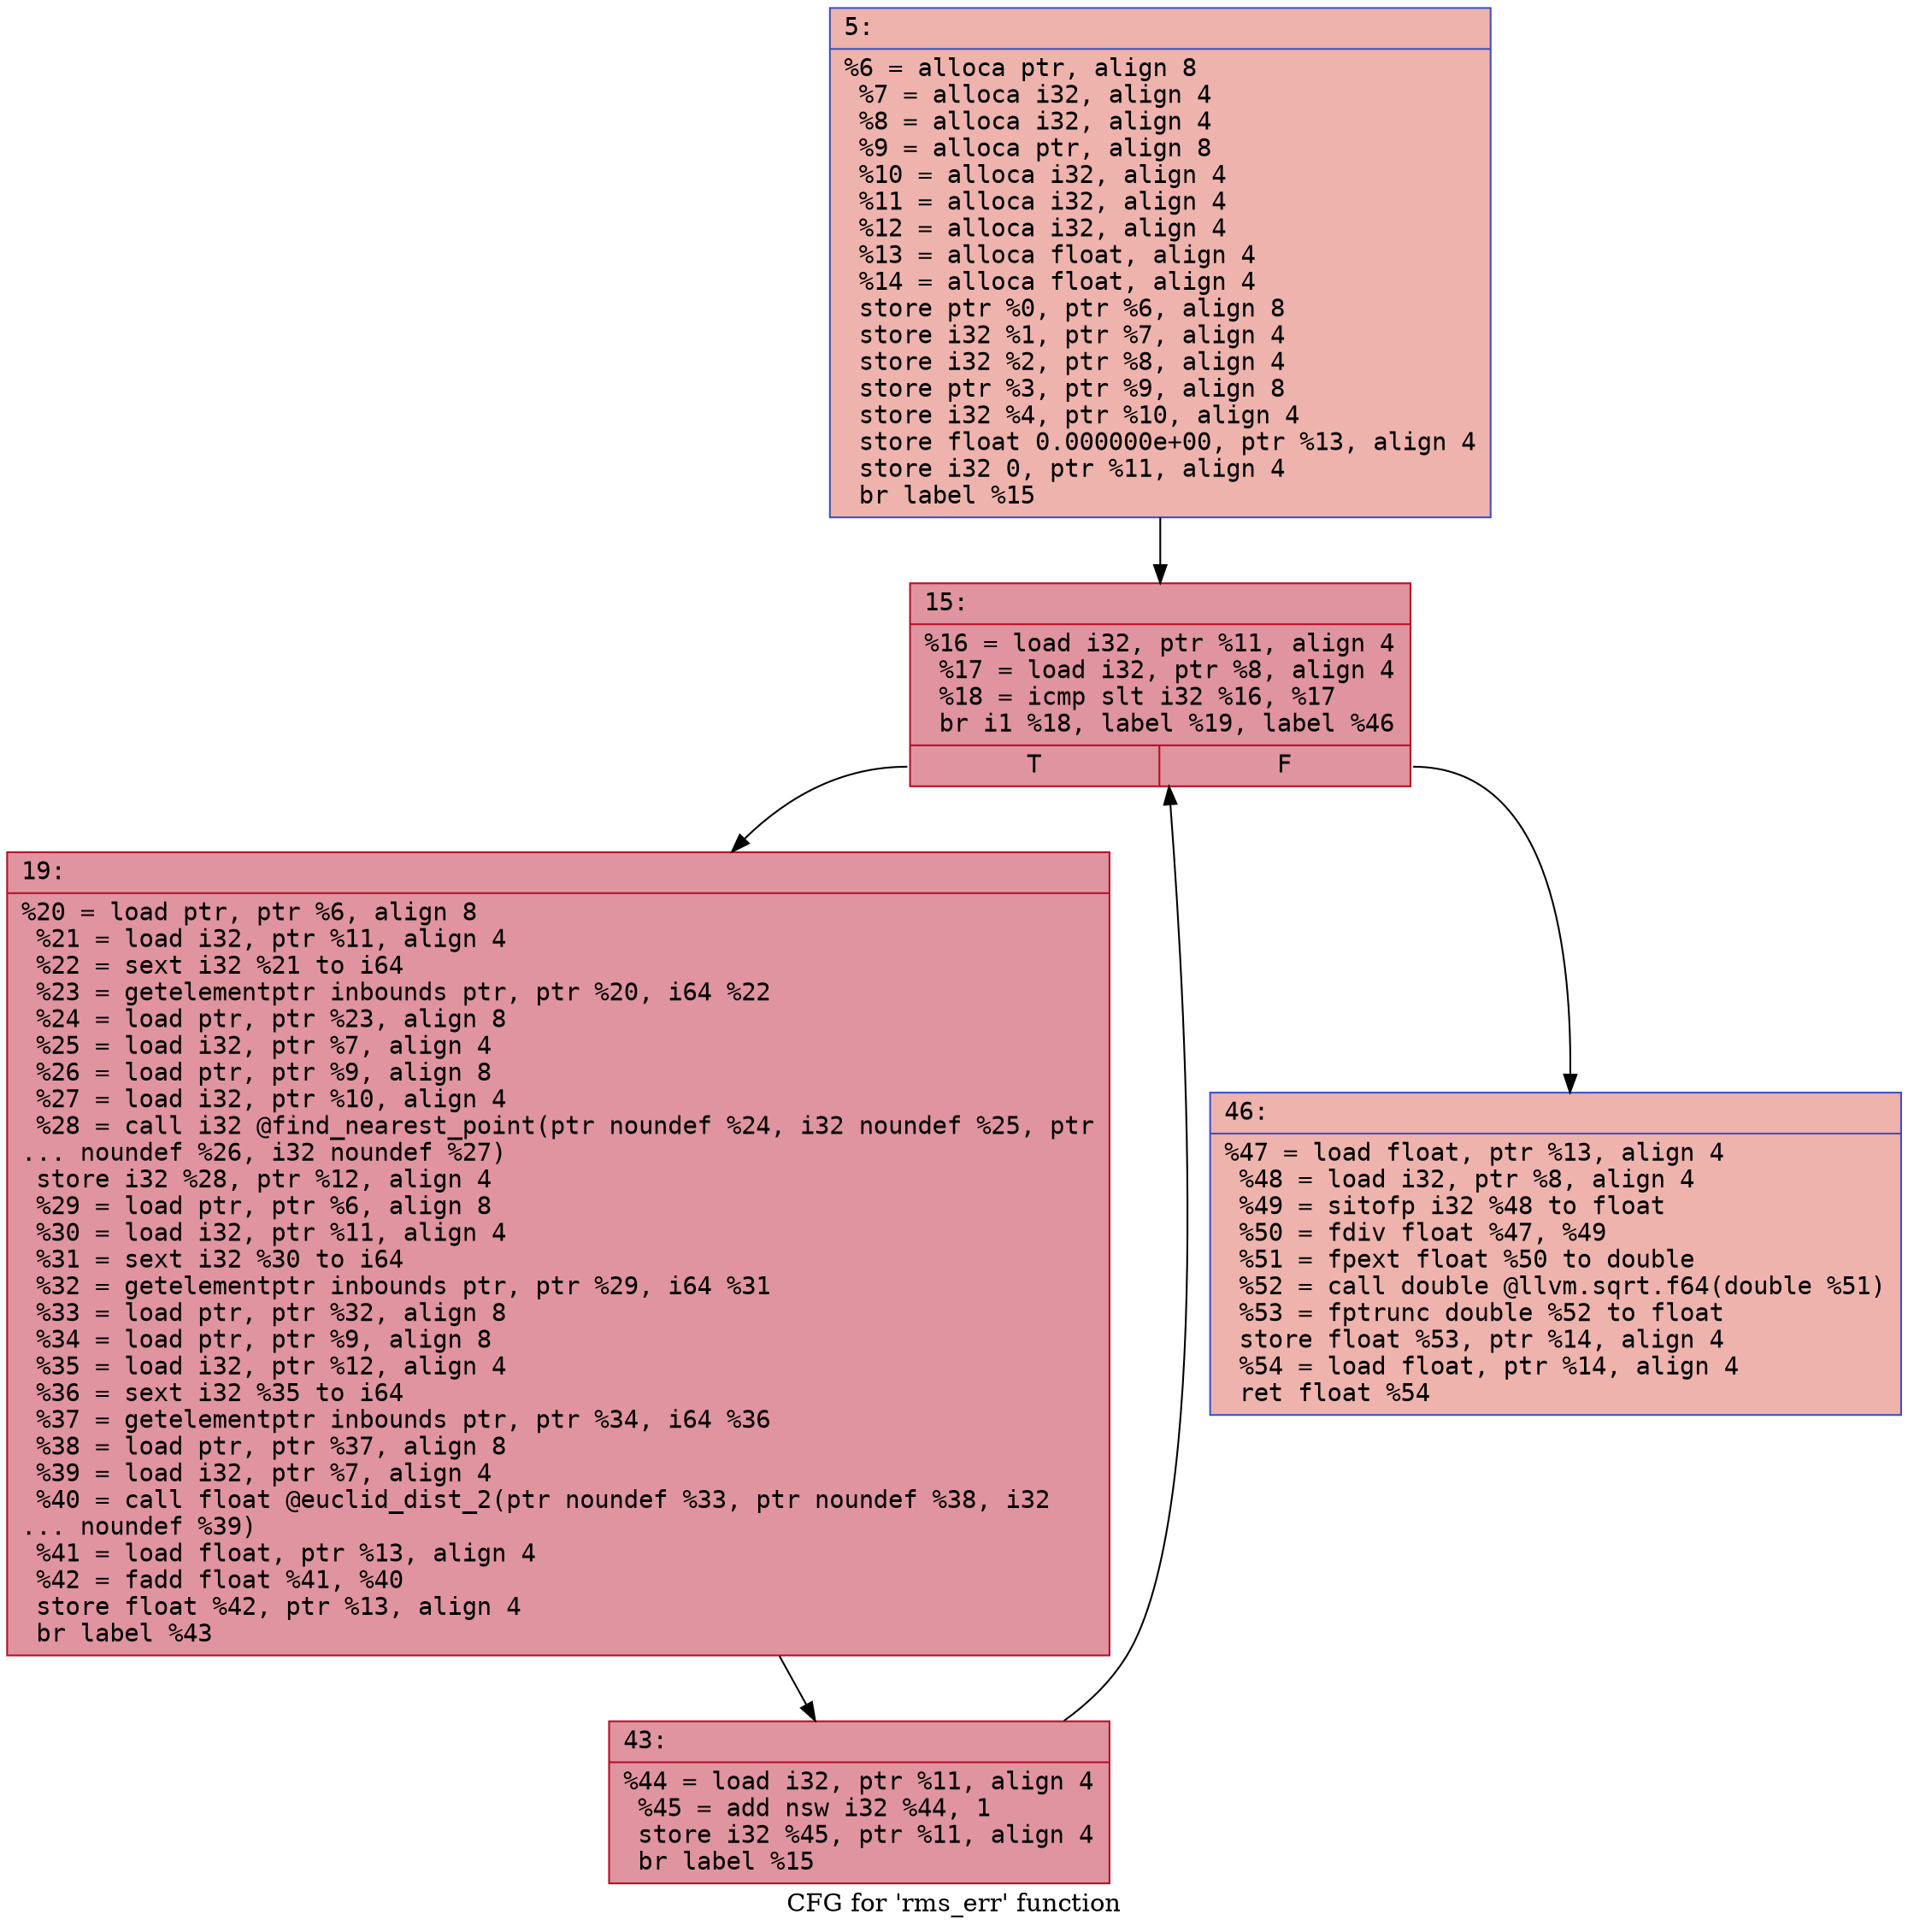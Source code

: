 digraph "CFG for 'rms_err' function" {
	label="CFG for 'rms_err' function";

	Node0x600000bf2260 [shape=record,color="#3d50c3ff", style=filled, fillcolor="#d6524470" fontname="Courier",label="{5:\l|  %6 = alloca ptr, align 8\l  %7 = alloca i32, align 4\l  %8 = alloca i32, align 4\l  %9 = alloca ptr, align 8\l  %10 = alloca i32, align 4\l  %11 = alloca i32, align 4\l  %12 = alloca i32, align 4\l  %13 = alloca float, align 4\l  %14 = alloca float, align 4\l  store ptr %0, ptr %6, align 8\l  store i32 %1, ptr %7, align 4\l  store i32 %2, ptr %8, align 4\l  store ptr %3, ptr %9, align 8\l  store i32 %4, ptr %10, align 4\l  store float 0.000000e+00, ptr %13, align 4\l  store i32 0, ptr %11, align 4\l  br label %15\l}"];
	Node0x600000bf2260 -> Node0x600000bf22b0[tooltip="5 -> 15\nProbability 100.00%" ];
	Node0x600000bf22b0 [shape=record,color="#b70d28ff", style=filled, fillcolor="#b70d2870" fontname="Courier",label="{15:\l|  %16 = load i32, ptr %11, align 4\l  %17 = load i32, ptr %8, align 4\l  %18 = icmp slt i32 %16, %17\l  br i1 %18, label %19, label %46\l|{<s0>T|<s1>F}}"];
	Node0x600000bf22b0:s0 -> Node0x600000bf2300[tooltip="15 -> 19\nProbability 96.88%" ];
	Node0x600000bf22b0:s1 -> Node0x600000bf23a0[tooltip="15 -> 46\nProbability 3.12%" ];
	Node0x600000bf2300 [shape=record,color="#b70d28ff", style=filled, fillcolor="#b70d2870" fontname="Courier",label="{19:\l|  %20 = load ptr, ptr %6, align 8\l  %21 = load i32, ptr %11, align 4\l  %22 = sext i32 %21 to i64\l  %23 = getelementptr inbounds ptr, ptr %20, i64 %22\l  %24 = load ptr, ptr %23, align 8\l  %25 = load i32, ptr %7, align 4\l  %26 = load ptr, ptr %9, align 8\l  %27 = load i32, ptr %10, align 4\l  %28 = call i32 @find_nearest_point(ptr noundef %24, i32 noundef %25, ptr\l... noundef %26, i32 noundef %27)\l  store i32 %28, ptr %12, align 4\l  %29 = load ptr, ptr %6, align 8\l  %30 = load i32, ptr %11, align 4\l  %31 = sext i32 %30 to i64\l  %32 = getelementptr inbounds ptr, ptr %29, i64 %31\l  %33 = load ptr, ptr %32, align 8\l  %34 = load ptr, ptr %9, align 8\l  %35 = load i32, ptr %12, align 4\l  %36 = sext i32 %35 to i64\l  %37 = getelementptr inbounds ptr, ptr %34, i64 %36\l  %38 = load ptr, ptr %37, align 8\l  %39 = load i32, ptr %7, align 4\l  %40 = call float @euclid_dist_2(ptr noundef %33, ptr noundef %38, i32\l... noundef %39)\l  %41 = load float, ptr %13, align 4\l  %42 = fadd float %41, %40\l  store float %42, ptr %13, align 4\l  br label %43\l}"];
	Node0x600000bf2300 -> Node0x600000bf2350[tooltip="19 -> 43\nProbability 100.00%" ];
	Node0x600000bf2350 [shape=record,color="#b70d28ff", style=filled, fillcolor="#b70d2870" fontname="Courier",label="{43:\l|  %44 = load i32, ptr %11, align 4\l  %45 = add nsw i32 %44, 1\l  store i32 %45, ptr %11, align 4\l  br label %15\l}"];
	Node0x600000bf2350 -> Node0x600000bf22b0[tooltip="43 -> 15\nProbability 100.00%" ];
	Node0x600000bf23a0 [shape=record,color="#3d50c3ff", style=filled, fillcolor="#d6524470" fontname="Courier",label="{46:\l|  %47 = load float, ptr %13, align 4\l  %48 = load i32, ptr %8, align 4\l  %49 = sitofp i32 %48 to float\l  %50 = fdiv float %47, %49\l  %51 = fpext float %50 to double\l  %52 = call double @llvm.sqrt.f64(double %51)\l  %53 = fptrunc double %52 to float\l  store float %53, ptr %14, align 4\l  %54 = load float, ptr %14, align 4\l  ret float %54\l}"];
}
